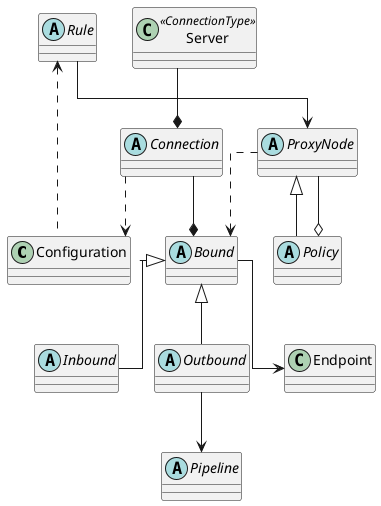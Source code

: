 @startuml
skinparam linetype ortho

class Configuration
abstract Rule
abstract ProxyNode
abstract Policy extends ProxyNode
abstract Bound
abstract Inbound extends Bound
abstract Outbound extends Bound
abstract Pipeline
abstract Connection
class Endpoint
class Server<<ConnectionType>>

Server --* Connection
Rule --> ProxyNode
ProxyNode --o Policy
ProxyNode ..> Bound
Bound --> Endpoint
Connection --* Bound
Connection ..> Configuration
Configuration .u.> Rule
Outbound --> Pipeline
@enduml

@startuml
actor User
frame Laptop{
    boundary Browser
    node ProxyServer {
        component Inbound
        component Outbound
    }
}
cloud Internet{
    boundary RemoteProxyServer
    entity Baidu
    entity Youtube
}

User -r- Browser
Browser -- Inbound
Inbound -- Outbound
Outbound -d- RemoteProxyServer
Outbound -r- Baidu
RemoteProxyServer -- Youtube
@enduml